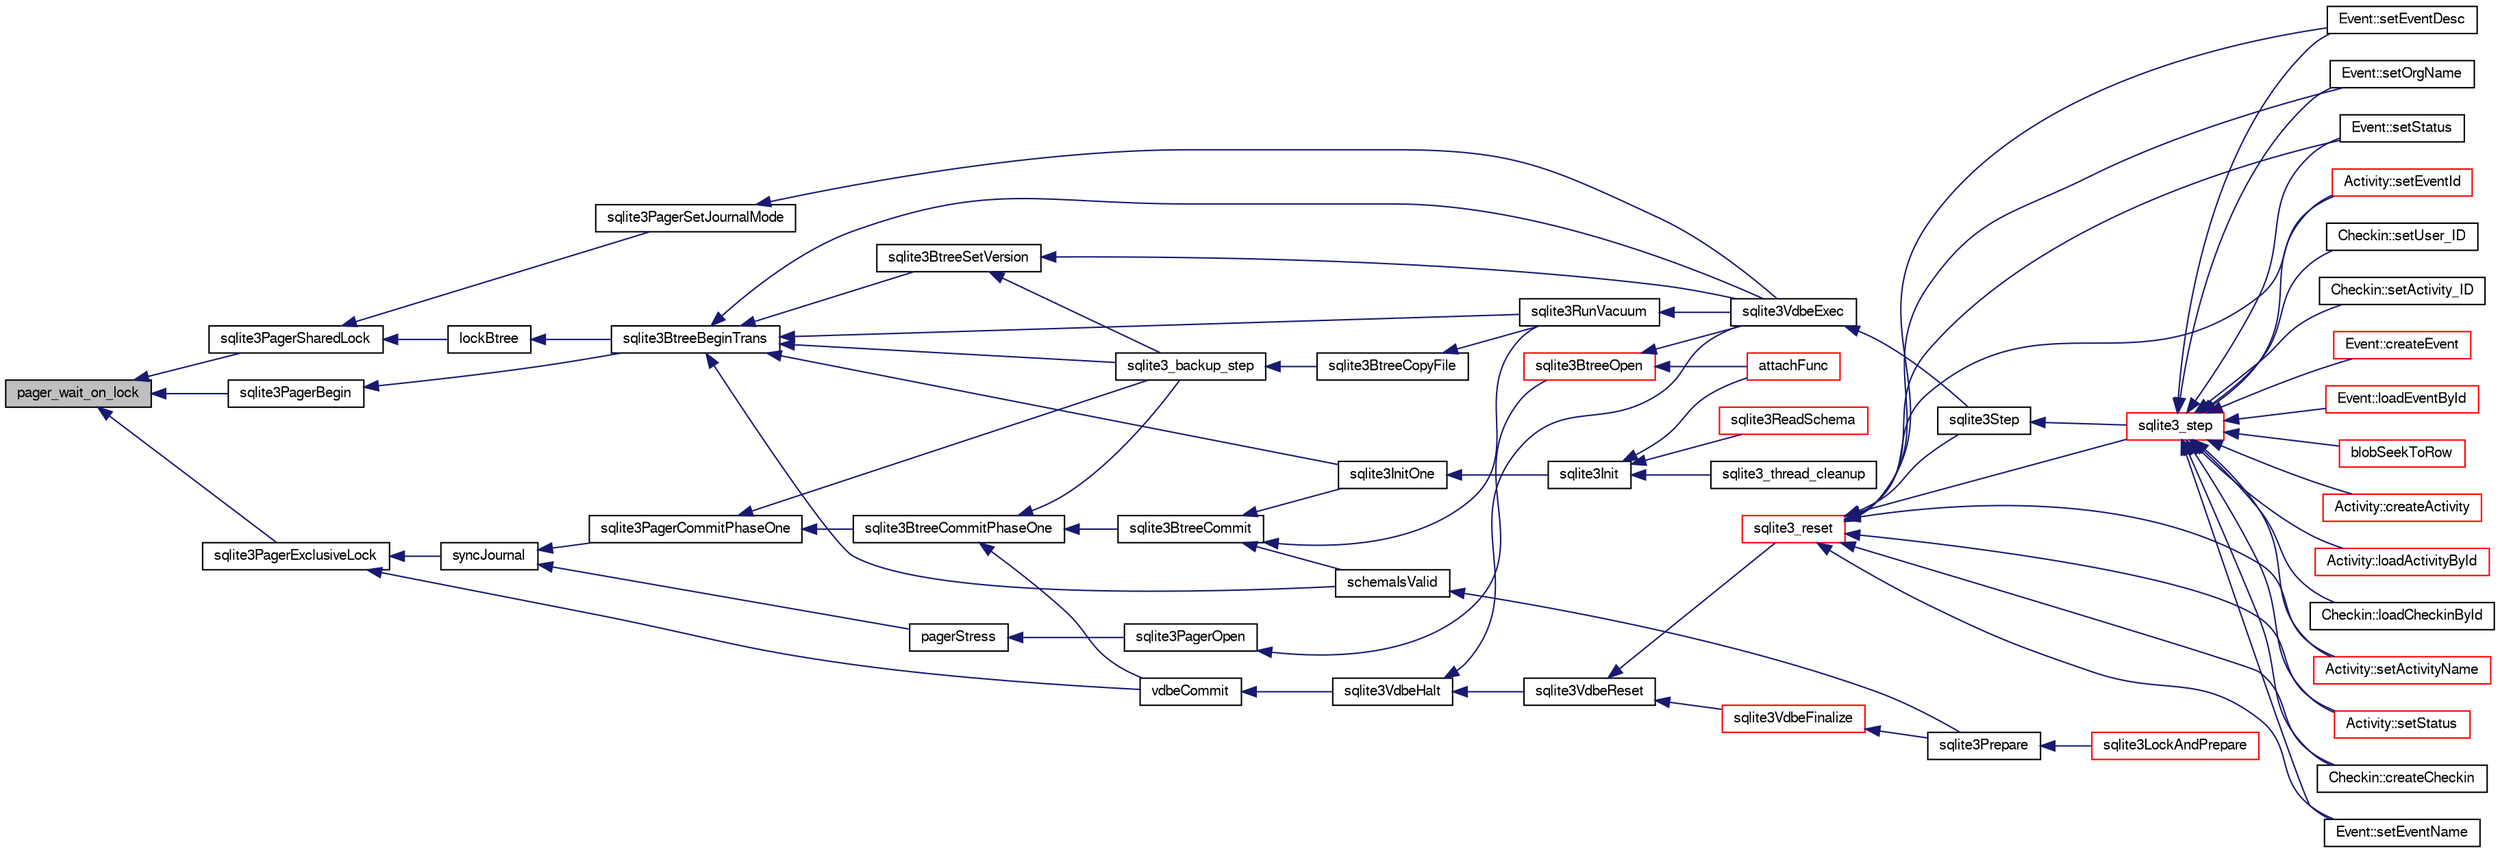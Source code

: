 digraph "pager_wait_on_lock"
{
  edge [fontname="FreeSans",fontsize="10",labelfontname="FreeSans",labelfontsize="10"];
  node [fontname="FreeSans",fontsize="10",shape=record];
  rankdir="LR";
  Node196710 [label="pager_wait_on_lock",height=0.2,width=0.4,color="black", fillcolor="grey75", style="filled", fontcolor="black"];
  Node196710 -> Node196711 [dir="back",color="midnightblue",fontsize="10",style="solid",fontname="FreeSans"];
  Node196711 [label="sqlite3PagerSharedLock",height=0.2,width=0.4,color="black", fillcolor="white", style="filled",URL="$sqlite3_8c.html#a58c197b629fb6eaacf96c7add57c70df"];
  Node196711 -> Node196712 [dir="back",color="midnightblue",fontsize="10",style="solid",fontname="FreeSans"];
  Node196712 [label="sqlite3PagerSetJournalMode",height=0.2,width=0.4,color="black", fillcolor="white", style="filled",URL="$sqlite3_8c.html#afb929a0a4553cda84de16180ddbd09f7"];
  Node196712 -> Node196713 [dir="back",color="midnightblue",fontsize="10",style="solid",fontname="FreeSans"];
  Node196713 [label="sqlite3VdbeExec",height=0.2,width=0.4,color="black", fillcolor="white", style="filled",URL="$sqlite3_8c.html#a8ce40a614bdc56719c4d642b1e4dfb21"];
  Node196713 -> Node196714 [dir="back",color="midnightblue",fontsize="10",style="solid",fontname="FreeSans"];
  Node196714 [label="sqlite3Step",height=0.2,width=0.4,color="black", fillcolor="white", style="filled",URL="$sqlite3_8c.html#a3f2872e873e2758a4beedad1d5113554"];
  Node196714 -> Node196715 [dir="back",color="midnightblue",fontsize="10",style="solid",fontname="FreeSans"];
  Node196715 [label="sqlite3_step",height=0.2,width=0.4,color="red", fillcolor="white", style="filled",URL="$sqlite3_8h.html#ac1e491ce36b7471eb28387f7d3c74334"];
  Node196715 -> Node196716 [dir="back",color="midnightblue",fontsize="10",style="solid",fontname="FreeSans"];
  Node196716 [label="Activity::createActivity",height=0.2,width=0.4,color="red", fillcolor="white", style="filled",URL="$classActivity.html#a813cc5e52c14ab49b39014c134e3425b"];
  Node196715 -> Node196719 [dir="back",color="midnightblue",fontsize="10",style="solid",fontname="FreeSans"];
  Node196719 [label="Activity::loadActivityById",height=0.2,width=0.4,color="red", fillcolor="white", style="filled",URL="$classActivity.html#abe4ffb4f08a47212ebf9013259d9e7fd"];
  Node196715 -> Node196721 [dir="back",color="midnightblue",fontsize="10",style="solid",fontname="FreeSans"];
  Node196721 [label="Activity::setEventId",height=0.2,width=0.4,color="red", fillcolor="white", style="filled",URL="$classActivity.html#adb1d0fd0d08f473e068f0a4086bfa9ca"];
  Node196715 -> Node196722 [dir="back",color="midnightblue",fontsize="10",style="solid",fontname="FreeSans"];
  Node196722 [label="Activity::setActivityName",height=0.2,width=0.4,color="red", fillcolor="white", style="filled",URL="$classActivity.html#a62dc3737b33915a36086f9dd26d16a81"];
  Node196715 -> Node196723 [dir="back",color="midnightblue",fontsize="10",style="solid",fontname="FreeSans"];
  Node196723 [label="Activity::setStatus",height=0.2,width=0.4,color="red", fillcolor="white", style="filled",URL="$classActivity.html#af618135a7738f4d2a7ee147a8ef912ea"];
  Node196715 -> Node196724 [dir="back",color="midnightblue",fontsize="10",style="solid",fontname="FreeSans"];
  Node196724 [label="Checkin::createCheckin",height=0.2,width=0.4,color="black", fillcolor="white", style="filled",URL="$classCheckin.html#a4e40acdf7fff0e607f6de4f24f3a163c"];
  Node196715 -> Node196725 [dir="back",color="midnightblue",fontsize="10",style="solid",fontname="FreeSans"];
  Node196725 [label="Checkin::loadCheckinById",height=0.2,width=0.4,color="black", fillcolor="white", style="filled",URL="$classCheckin.html#a3461f70ea6c68475225f2a07f78a21e0"];
  Node196715 -> Node196726 [dir="back",color="midnightblue",fontsize="10",style="solid",fontname="FreeSans"];
  Node196726 [label="Checkin::setUser_ID",height=0.2,width=0.4,color="black", fillcolor="white", style="filled",URL="$classCheckin.html#a76ab640f4f912876dbebf183db5359c6"];
  Node196715 -> Node196727 [dir="back",color="midnightblue",fontsize="10",style="solid",fontname="FreeSans"];
  Node196727 [label="Checkin::setActivity_ID",height=0.2,width=0.4,color="black", fillcolor="white", style="filled",URL="$classCheckin.html#ab2ff3ec2604ec73a42af25874a00b232"];
  Node196715 -> Node196728 [dir="back",color="midnightblue",fontsize="10",style="solid",fontname="FreeSans"];
  Node196728 [label="Event::createEvent",height=0.2,width=0.4,color="red", fillcolor="white", style="filled",URL="$classEvent.html#a77adb9f4a46ffb32c2d931f0691f5903"];
  Node196715 -> Node196729 [dir="back",color="midnightblue",fontsize="10",style="solid",fontname="FreeSans"];
  Node196729 [label="Event::loadEventById",height=0.2,width=0.4,color="red", fillcolor="white", style="filled",URL="$classEvent.html#afa66cea33f722dbeecb69cc98fdea055"];
  Node196715 -> Node196730 [dir="back",color="midnightblue",fontsize="10",style="solid",fontname="FreeSans"];
  Node196730 [label="Event::setEventName",height=0.2,width=0.4,color="black", fillcolor="white", style="filled",URL="$classEvent.html#a10596b6ca077df05184e30d62b08729d"];
  Node196715 -> Node196731 [dir="back",color="midnightblue",fontsize="10",style="solid",fontname="FreeSans"];
  Node196731 [label="Event::setEventDesc",height=0.2,width=0.4,color="black", fillcolor="white", style="filled",URL="$classEvent.html#ae36b8377dcae792f1c5c4726024c981b"];
  Node196715 -> Node196732 [dir="back",color="midnightblue",fontsize="10",style="solid",fontname="FreeSans"];
  Node196732 [label="Event::setOrgName",height=0.2,width=0.4,color="black", fillcolor="white", style="filled",URL="$classEvent.html#a19aac0f776bd764563a54977656cf680"];
  Node196715 -> Node196733 [dir="back",color="midnightblue",fontsize="10",style="solid",fontname="FreeSans"];
  Node196733 [label="Event::setStatus",height=0.2,width=0.4,color="black", fillcolor="white", style="filled",URL="$classEvent.html#ab0a6b9285af0f4172eb841e2b80f8972"];
  Node196715 -> Node196734 [dir="back",color="midnightblue",fontsize="10",style="solid",fontname="FreeSans"];
  Node196734 [label="blobSeekToRow",height=0.2,width=0.4,color="red", fillcolor="white", style="filled",URL="$sqlite3_8c.html#afff57e13332b98c8a44a7cebe38962ab"];
  Node196711 -> Node196974 [dir="back",color="midnightblue",fontsize="10",style="solid",fontname="FreeSans"];
  Node196974 [label="lockBtree",height=0.2,width=0.4,color="black", fillcolor="white", style="filled",URL="$sqlite3_8c.html#a5b808194d3178be15705a420265cee9d"];
  Node196974 -> Node196975 [dir="back",color="midnightblue",fontsize="10",style="solid",fontname="FreeSans"];
  Node196975 [label="sqlite3BtreeBeginTrans",height=0.2,width=0.4,color="black", fillcolor="white", style="filled",URL="$sqlite3_8c.html#a52d6706df15c67c22aa7d0e290c16bf5"];
  Node196975 -> Node196976 [dir="back",color="midnightblue",fontsize="10",style="solid",fontname="FreeSans"];
  Node196976 [label="sqlite3BtreeSetVersion",height=0.2,width=0.4,color="black", fillcolor="white", style="filled",URL="$sqlite3_8c.html#a2db3061b5c557699a47415ca0342ba01"];
  Node196976 -> Node196926 [dir="back",color="midnightblue",fontsize="10",style="solid",fontname="FreeSans"];
  Node196926 [label="sqlite3_backup_step",height=0.2,width=0.4,color="black", fillcolor="white", style="filled",URL="$sqlite3_8h.html#a1699b75e98d082eebc465a9e64c35269"];
  Node196926 -> Node196927 [dir="back",color="midnightblue",fontsize="10",style="solid",fontname="FreeSans"];
  Node196927 [label="sqlite3BtreeCopyFile",height=0.2,width=0.4,color="black", fillcolor="white", style="filled",URL="$sqlite3_8c.html#a4d9e19a79f0d5c1dfcef0bd137ae83f9"];
  Node196927 -> Node196899 [dir="back",color="midnightblue",fontsize="10",style="solid",fontname="FreeSans"];
  Node196899 [label="sqlite3RunVacuum",height=0.2,width=0.4,color="black", fillcolor="white", style="filled",URL="$sqlite3_8c.html#a5e83ddc7b3e7e8e79ad5d1fc92de1d2f"];
  Node196899 -> Node196713 [dir="back",color="midnightblue",fontsize="10",style="solid",fontname="FreeSans"];
  Node196976 -> Node196713 [dir="back",color="midnightblue",fontsize="10",style="solid",fontname="FreeSans"];
  Node196975 -> Node196926 [dir="back",color="midnightblue",fontsize="10",style="solid",fontname="FreeSans"];
  Node196975 -> Node196713 [dir="back",color="midnightblue",fontsize="10",style="solid",fontname="FreeSans"];
  Node196975 -> Node196739 [dir="back",color="midnightblue",fontsize="10",style="solid",fontname="FreeSans"];
  Node196739 [label="sqlite3InitOne",height=0.2,width=0.4,color="black", fillcolor="white", style="filled",URL="$sqlite3_8c.html#ac4318b25df65269906b0379251fe9b85"];
  Node196739 -> Node196740 [dir="back",color="midnightblue",fontsize="10",style="solid",fontname="FreeSans"];
  Node196740 [label="sqlite3Init",height=0.2,width=0.4,color="black", fillcolor="white", style="filled",URL="$sqlite3_8c.html#aed74e3dc765631a833f522f425ff5a48"];
  Node196740 -> Node196741 [dir="back",color="midnightblue",fontsize="10",style="solid",fontname="FreeSans"];
  Node196741 [label="attachFunc",height=0.2,width=0.4,color="red", fillcolor="white", style="filled",URL="$sqlite3_8c.html#a69cb751a7da501b9a0aa37e0d7c3eaf7"];
  Node196740 -> Node196745 [dir="back",color="midnightblue",fontsize="10",style="solid",fontname="FreeSans"];
  Node196745 [label="sqlite3ReadSchema",height=0.2,width=0.4,color="red", fillcolor="white", style="filled",URL="$sqlite3_8c.html#ac41a97f30334f7d35b2b5713097eca90"];
  Node196740 -> Node196839 [dir="back",color="midnightblue",fontsize="10",style="solid",fontname="FreeSans"];
  Node196839 [label="sqlite3_thread_cleanup",height=0.2,width=0.4,color="black", fillcolor="white", style="filled",URL="$sqlite3_8h.html#a34980c829db84f02e1a1599063469f06"];
  Node196975 -> Node196924 [dir="back",color="midnightblue",fontsize="10",style="solid",fontname="FreeSans"];
  Node196924 [label="schemaIsValid",height=0.2,width=0.4,color="black", fillcolor="white", style="filled",URL="$sqlite3_8c.html#a7c466fe28e7ca6f46b8bf72c46d9738d"];
  Node196924 -> Node196892 [dir="back",color="midnightblue",fontsize="10",style="solid",fontname="FreeSans"];
  Node196892 [label="sqlite3Prepare",height=0.2,width=0.4,color="black", fillcolor="white", style="filled",URL="$sqlite3_8c.html#acb25890858d0bf4b12eb7aae569f0c7b"];
  Node196892 -> Node196893 [dir="back",color="midnightblue",fontsize="10",style="solid",fontname="FreeSans"];
  Node196893 [label="sqlite3LockAndPrepare",height=0.2,width=0.4,color="red", fillcolor="white", style="filled",URL="$sqlite3_8c.html#a5db1ec5589aa2b02c6d979211a8789bd"];
  Node196975 -> Node196899 [dir="back",color="midnightblue",fontsize="10",style="solid",fontname="FreeSans"];
  Node196710 -> Node196977 [dir="back",color="midnightblue",fontsize="10",style="solid",fontname="FreeSans"];
  Node196977 [label="sqlite3PagerBegin",height=0.2,width=0.4,color="black", fillcolor="white", style="filled",URL="$sqlite3_8c.html#a693d0ab5cecd4a8001da6fa21f44d99e"];
  Node196977 -> Node196975 [dir="back",color="midnightblue",fontsize="10",style="solid",fontname="FreeSans"];
  Node196710 -> Node196978 [dir="back",color="midnightblue",fontsize="10",style="solid",fontname="FreeSans"];
  Node196978 [label="sqlite3PagerExclusiveLock",height=0.2,width=0.4,color="black", fillcolor="white", style="filled",URL="$sqlite3_8c.html#a8fe341ad82f247586f5a357fdbdb2a11"];
  Node196978 -> Node196979 [dir="back",color="midnightblue",fontsize="10",style="solid",fontname="FreeSans"];
  Node196979 [label="syncJournal",height=0.2,width=0.4,color="black", fillcolor="white", style="filled",URL="$sqlite3_8c.html#a53f9f2b680d397f110a892f8931623c6"];
  Node196979 -> Node196980 [dir="back",color="midnightblue",fontsize="10",style="solid",fontname="FreeSans"];
  Node196980 [label="pagerStress",height=0.2,width=0.4,color="black", fillcolor="white", style="filled",URL="$sqlite3_8c.html#abb21a3a371038e9e3e69af0f21a1b386"];
  Node196980 -> Node196981 [dir="back",color="midnightblue",fontsize="10",style="solid",fontname="FreeSans"];
  Node196981 [label="sqlite3PagerOpen",height=0.2,width=0.4,color="black", fillcolor="white", style="filled",URL="$sqlite3_8c.html#a5b4a74e8a1754922c482b7af19b30611"];
  Node196981 -> Node196982 [dir="back",color="midnightblue",fontsize="10",style="solid",fontname="FreeSans"];
  Node196982 [label="sqlite3BtreeOpen",height=0.2,width=0.4,color="red", fillcolor="white", style="filled",URL="$sqlite3_8c.html#a13dcb44dc34af6ce9d38de9c5aa975f9"];
  Node196982 -> Node196713 [dir="back",color="midnightblue",fontsize="10",style="solid",fontname="FreeSans"];
  Node196982 -> Node196741 [dir="back",color="midnightblue",fontsize="10",style="solid",fontname="FreeSans"];
  Node196979 -> Node196988 [dir="back",color="midnightblue",fontsize="10",style="solid",fontname="FreeSans"];
  Node196988 [label="sqlite3PagerCommitPhaseOne",height=0.2,width=0.4,color="black", fillcolor="white", style="filled",URL="$sqlite3_8c.html#a2baf986bff9120486e9acc5951494ea7"];
  Node196988 -> Node196989 [dir="back",color="midnightblue",fontsize="10",style="solid",fontname="FreeSans"];
  Node196989 [label="sqlite3BtreeCommitPhaseOne",height=0.2,width=0.4,color="black", fillcolor="white", style="filled",URL="$sqlite3_8c.html#ae266cba101e64ad99a166f237532e262"];
  Node196989 -> Node196990 [dir="back",color="midnightblue",fontsize="10",style="solid",fontname="FreeSans"];
  Node196990 [label="sqlite3BtreeCommit",height=0.2,width=0.4,color="black", fillcolor="white", style="filled",URL="$sqlite3_8c.html#a8e56ab314556935f9f73080147d26419"];
  Node196990 -> Node196739 [dir="back",color="midnightblue",fontsize="10",style="solid",fontname="FreeSans"];
  Node196990 -> Node196924 [dir="back",color="midnightblue",fontsize="10",style="solid",fontname="FreeSans"];
  Node196990 -> Node196899 [dir="back",color="midnightblue",fontsize="10",style="solid",fontname="FreeSans"];
  Node196989 -> Node196926 [dir="back",color="midnightblue",fontsize="10",style="solid",fontname="FreeSans"];
  Node196989 -> Node196991 [dir="back",color="midnightblue",fontsize="10",style="solid",fontname="FreeSans"];
  Node196991 [label="vdbeCommit",height=0.2,width=0.4,color="black", fillcolor="white", style="filled",URL="$sqlite3_8c.html#a5d7f1e0625451b987728f600cfe1b92d"];
  Node196991 -> Node196932 [dir="back",color="midnightblue",fontsize="10",style="solid",fontname="FreeSans"];
  Node196932 [label="sqlite3VdbeHalt",height=0.2,width=0.4,color="black", fillcolor="white", style="filled",URL="$sqlite3_8c.html#a8d1d99703d999190fbc35ecc981cb709"];
  Node196932 -> Node196933 [dir="back",color="midnightblue",fontsize="10",style="solid",fontname="FreeSans"];
  Node196933 [label="sqlite3VdbeReset",height=0.2,width=0.4,color="black", fillcolor="white", style="filled",URL="$sqlite3_8c.html#a315a913742f7267f90d46d41446353b1"];
  Node196933 -> Node196934 [dir="back",color="midnightblue",fontsize="10",style="solid",fontname="FreeSans"];
  Node196934 [label="sqlite3VdbeFinalize",height=0.2,width=0.4,color="red", fillcolor="white", style="filled",URL="$sqlite3_8c.html#af81e0c8d03b71610d3a826469f67bbd4"];
  Node196934 -> Node196892 [dir="back",color="midnightblue",fontsize="10",style="solid",fontname="FreeSans"];
  Node196933 -> Node196941 [dir="back",color="midnightblue",fontsize="10",style="solid",fontname="FreeSans"];
  Node196941 [label="sqlite3_reset",height=0.2,width=0.4,color="red", fillcolor="white", style="filled",URL="$sqlite3_8h.html#a758efebc2e95694959ab0e74b397984c"];
  Node196941 -> Node196721 [dir="back",color="midnightblue",fontsize="10",style="solid",fontname="FreeSans"];
  Node196941 -> Node196722 [dir="back",color="midnightblue",fontsize="10",style="solid",fontname="FreeSans"];
  Node196941 -> Node196723 [dir="back",color="midnightblue",fontsize="10",style="solid",fontname="FreeSans"];
  Node196941 -> Node196724 [dir="back",color="midnightblue",fontsize="10",style="solid",fontname="FreeSans"];
  Node196941 -> Node196730 [dir="back",color="midnightblue",fontsize="10",style="solid",fontname="FreeSans"];
  Node196941 -> Node196731 [dir="back",color="midnightblue",fontsize="10",style="solid",fontname="FreeSans"];
  Node196941 -> Node196732 [dir="back",color="midnightblue",fontsize="10",style="solid",fontname="FreeSans"];
  Node196941 -> Node196733 [dir="back",color="midnightblue",fontsize="10",style="solid",fontname="FreeSans"];
  Node196941 -> Node196714 [dir="back",color="midnightblue",fontsize="10",style="solid",fontname="FreeSans"];
  Node196941 -> Node196715 [dir="back",color="midnightblue",fontsize="10",style="solid",fontname="FreeSans"];
  Node196932 -> Node196713 [dir="back",color="midnightblue",fontsize="10",style="solid",fontname="FreeSans"];
  Node196988 -> Node196926 [dir="back",color="midnightblue",fontsize="10",style="solid",fontname="FreeSans"];
  Node196978 -> Node196991 [dir="back",color="midnightblue",fontsize="10",style="solid",fontname="FreeSans"];
}
